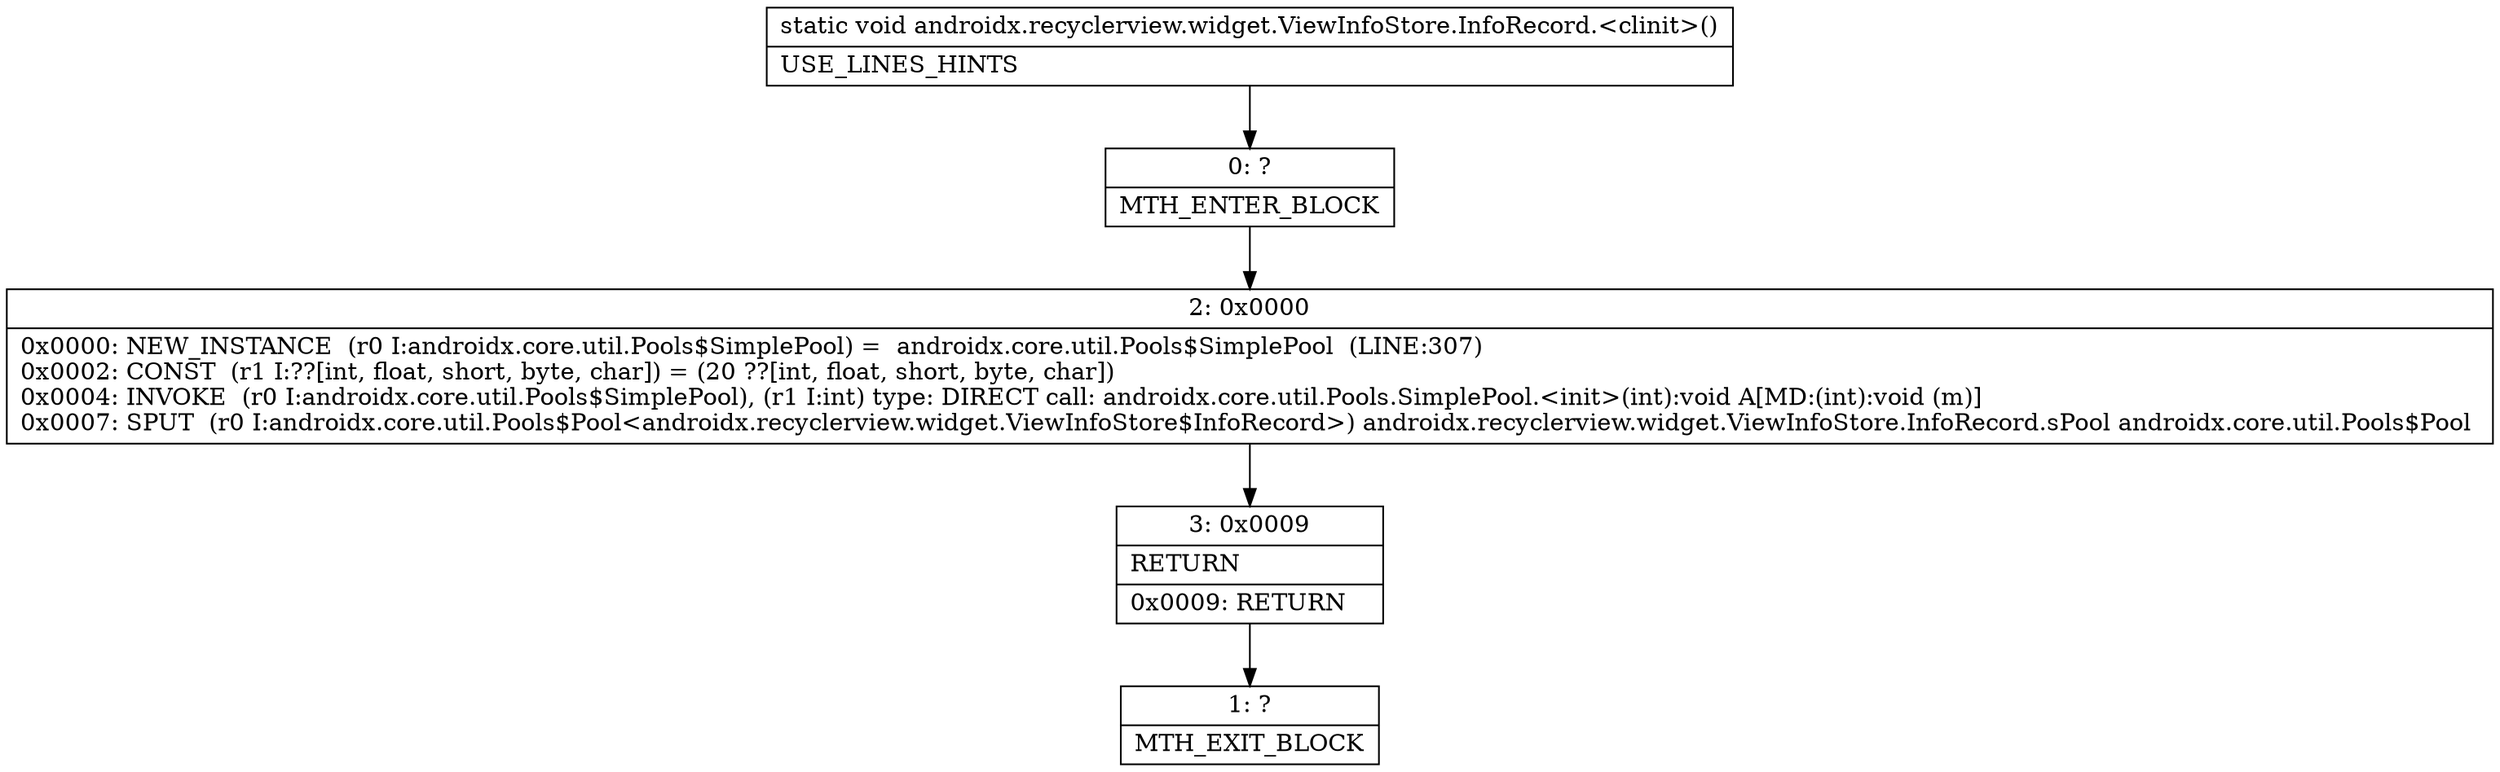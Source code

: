 digraph "CFG forandroidx.recyclerview.widget.ViewInfoStore.InfoRecord.\<clinit\>()V" {
Node_0 [shape=record,label="{0\:\ ?|MTH_ENTER_BLOCK\l}"];
Node_2 [shape=record,label="{2\:\ 0x0000|0x0000: NEW_INSTANCE  (r0 I:androidx.core.util.Pools$SimplePool) =  androidx.core.util.Pools$SimplePool  (LINE:307)\l0x0002: CONST  (r1 I:??[int, float, short, byte, char]) = (20 ??[int, float, short, byte, char]) \l0x0004: INVOKE  (r0 I:androidx.core.util.Pools$SimplePool), (r1 I:int) type: DIRECT call: androidx.core.util.Pools.SimplePool.\<init\>(int):void A[MD:(int):void (m)]\l0x0007: SPUT  (r0 I:androidx.core.util.Pools$Pool\<androidx.recyclerview.widget.ViewInfoStore$InfoRecord\>) androidx.recyclerview.widget.ViewInfoStore.InfoRecord.sPool androidx.core.util.Pools$Pool \l}"];
Node_3 [shape=record,label="{3\:\ 0x0009|RETURN\l|0x0009: RETURN   \l}"];
Node_1 [shape=record,label="{1\:\ ?|MTH_EXIT_BLOCK\l}"];
MethodNode[shape=record,label="{static void androidx.recyclerview.widget.ViewInfoStore.InfoRecord.\<clinit\>()  | USE_LINES_HINTS\l}"];
MethodNode -> Node_0;Node_0 -> Node_2;
Node_2 -> Node_3;
Node_3 -> Node_1;
}


